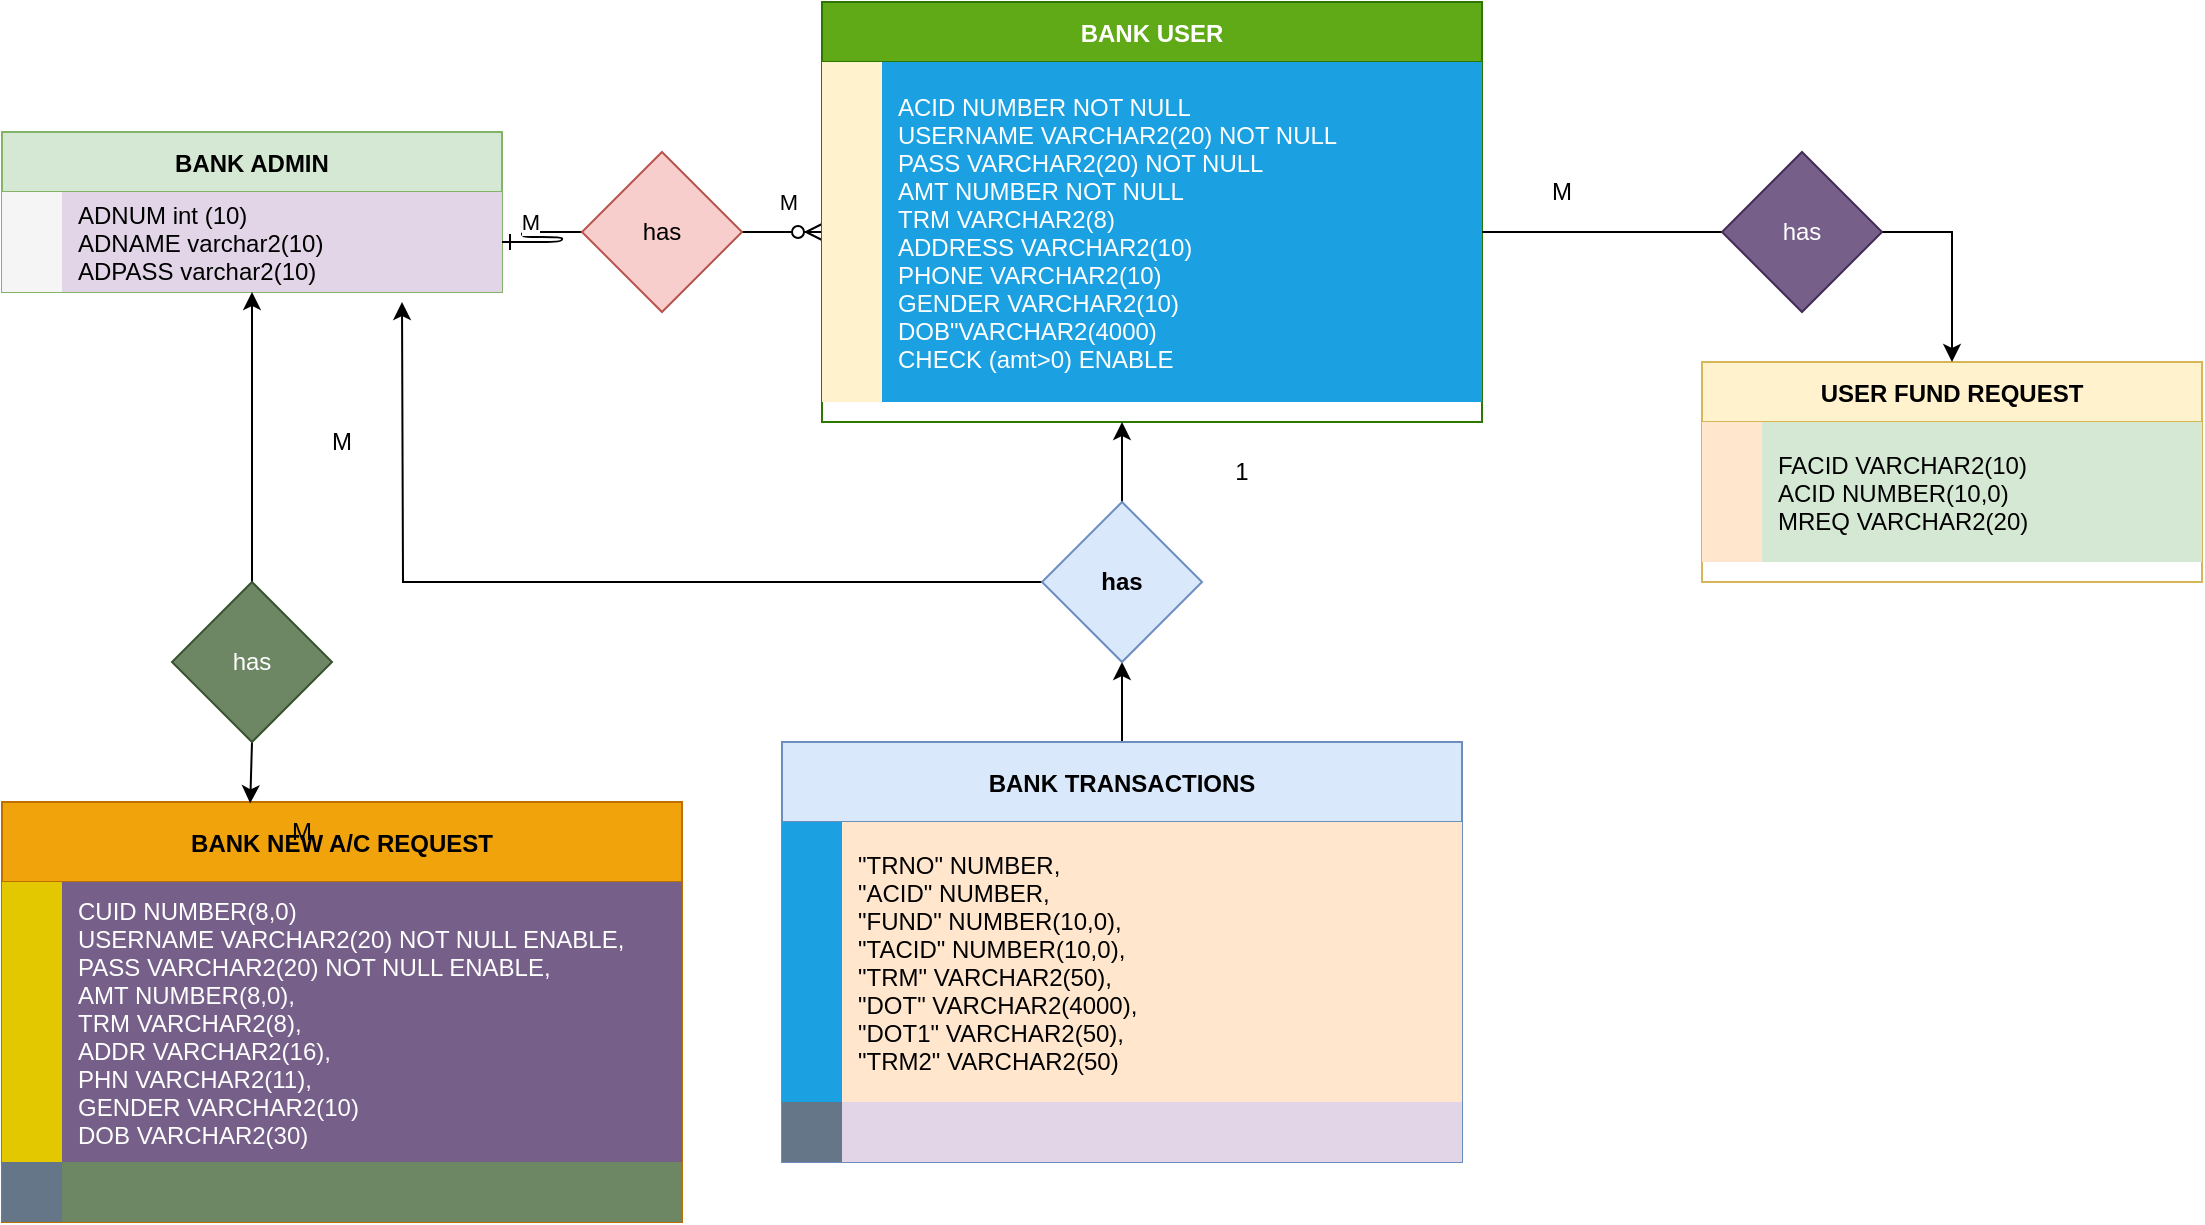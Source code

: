 <mxfile version="20.8.5" type="device"><diagram id="R2lEEEUBdFMjLlhIrx00" name="Page-1"><mxGraphModel dx="1036" dy="1664" grid="1" gridSize="10" guides="1" tooltips="1" connect="1" arrows="1" fold="1" page="1" pageScale="1" pageWidth="850" pageHeight="1100" math="0" shadow="0" extFonts="Permanent Marker^https://fonts.googleapis.com/css?family=Permanent+Marker"><root><mxCell id="0"/><mxCell id="1" parent="0"/><mxCell id="C-vyLk0tnHw3VtMMgP7b-1" value="" style="edgeStyle=entityRelationEdgeStyle;endArrow=ERzeroToMany;startArrow=none;endFill=1;startFill=0;entryX=0;entryY=0.5;entryDx=0;entryDy=0;" parent="1" source="H-M-qe3Lg9mMvCR59zcP-42" target="C-vyLk0tnHw3VtMMgP7b-9" edge="1"><mxGeometry width="100" height="100" relative="1" as="geometry"><mxPoint x="370" y="110" as="sourcePoint"/><mxPoint x="450" y="140" as="targetPoint"/></mxGeometry></mxCell><mxCell id="H-M-qe3Lg9mMvCR59zcP-23" value="M" style="edgeLabel;html=1;align=center;verticalAlign=middle;resizable=0;points=[];" parent="C-vyLk0tnHw3VtMMgP7b-1" vertex="1" connectable="0"><mxGeometry x="0.597" relative="1" as="geometry"><mxPoint x="-1" y="-15" as="offset"/></mxGeometry></mxCell><mxCell id="C-vyLk0tnHw3VtMMgP7b-2" value="BANK USER" style="shape=table;startSize=30;container=1;collapsible=1;childLayout=tableLayout;fixedRows=1;rowLines=0;fontStyle=1;align=center;resizeLast=1;fillColor=#60a917;fontColor=#ffffff;strokeColor=#2D7600;" parent="1" vertex="1"><mxGeometry x="440" y="-10" width="330" height="210" as="geometry"/></mxCell><mxCell id="C-vyLk0tnHw3VtMMgP7b-9" value="" style="shape=partialRectangle;collapsible=0;dropTarget=0;pointerEvents=0;fillColor=none;points=[[0,0.5],[1,0.5]];portConstraint=eastwest;top=0;left=0;right=0;bottom=0;" parent="C-vyLk0tnHw3VtMMgP7b-2" vertex="1"><mxGeometry y="30" width="330" height="170" as="geometry"/></mxCell><mxCell id="C-vyLk0tnHw3VtMMgP7b-10" value="" style="shape=partialRectangle;overflow=hidden;connectable=0;fillColor=#fff2cc;top=0;left=0;bottom=0;right=0;strokeColor=#d6b656;" parent="C-vyLk0tnHw3VtMMgP7b-9" vertex="1"><mxGeometry width="30" height="170" as="geometry"><mxRectangle width="30" height="170" as="alternateBounds"/></mxGeometry></mxCell><mxCell id="C-vyLk0tnHw3VtMMgP7b-11" value="ACID NUMBER NOT NULL&#10;USERNAME VARCHAR2(20) NOT NULL&#10;PASS VARCHAR2(20) NOT NULL&#10;AMT NUMBER NOT NULL &#10;TRM VARCHAR2(8)&#10;ADDRESS VARCHAR2(10)&#10;PHONE VARCHAR2(10)&#10;GENDER VARCHAR2(10)&#10;DOB&quot;VARCHAR2(4000)&#10;&#9; CHECK (amt&gt;0) ENABLE" style="shape=partialRectangle;overflow=hidden;connectable=0;fillColor=#1ba1e2;top=0;left=0;bottom=0;right=0;align=left;spacingLeft=6;fontColor=#ffffff;strokeColor=#006EAF;" parent="C-vyLk0tnHw3VtMMgP7b-9" vertex="1"><mxGeometry x="30" width="300" height="170" as="geometry"><mxRectangle width="300" height="170" as="alternateBounds"/></mxGeometry></mxCell><mxCell id="C-vyLk0tnHw3VtMMgP7b-13" value="BANK NEW A/C REQUEST" style="shape=table;startSize=40;container=1;collapsible=1;childLayout=tableLayout;fixedRows=1;rowLines=0;fontStyle=1;align=center;resizeLast=1;fillColor=#f0a30a;fontColor=#000000;strokeColor=#BD7000;" parent="1" vertex="1"><mxGeometry x="30" y="390" width="340" height="210" as="geometry"/></mxCell><mxCell id="C-vyLk0tnHw3VtMMgP7b-17" value="" style="shape=partialRectangle;collapsible=0;dropTarget=0;pointerEvents=0;fillColor=none;points=[[0,0.5],[1,0.5]];portConstraint=eastwest;top=0;left=0;right=0;bottom=0;" parent="C-vyLk0tnHw3VtMMgP7b-13" vertex="1"><mxGeometry y="40" width="340" height="140" as="geometry"/></mxCell><mxCell id="C-vyLk0tnHw3VtMMgP7b-18" value="" style="shape=partialRectangle;overflow=hidden;connectable=0;fillColor=#e3c800;top=0;left=0;bottom=0;right=0;fontColor=#000000;strokeColor=#B09500;" parent="C-vyLk0tnHw3VtMMgP7b-17" vertex="1"><mxGeometry width="30" height="140" as="geometry"><mxRectangle width="30" height="140" as="alternateBounds"/></mxGeometry></mxCell><mxCell id="C-vyLk0tnHw3VtMMgP7b-19" value="CUID NUMBER(8,0)&#10;USERNAME VARCHAR2(20) NOT NULL ENABLE, &#10;PASS VARCHAR2(20) NOT NULL ENABLE, &#10;AMT NUMBER(8,0), &#10;TRM VARCHAR2(8), &#10;ADDR VARCHAR2(16), &#10;PHN VARCHAR2(11), &#10;GENDER VARCHAR2(10)&#10;DOB VARCHAR2(30)" style="shape=partialRectangle;overflow=hidden;connectable=0;fillColor=#76608a;top=0;left=0;bottom=0;right=0;align=left;spacingLeft=6;fontColor=#ffffff;strokeColor=#432D57;" parent="C-vyLk0tnHw3VtMMgP7b-17" vertex="1"><mxGeometry x="30" width="310" height="140" as="geometry"><mxRectangle width="310" height="140" as="alternateBounds"/></mxGeometry></mxCell><mxCell id="C-vyLk0tnHw3VtMMgP7b-20" value="" style="shape=partialRectangle;collapsible=0;dropTarget=0;pointerEvents=0;fillColor=none;points=[[0,0.5],[1,0.5]];portConstraint=eastwest;top=0;left=0;right=0;bottom=0;" parent="C-vyLk0tnHw3VtMMgP7b-13" vertex="1"><mxGeometry y="180" width="340" height="30" as="geometry"/></mxCell><mxCell id="C-vyLk0tnHw3VtMMgP7b-21" value="" style="shape=partialRectangle;overflow=hidden;connectable=0;fillColor=#647687;top=0;left=0;bottom=0;right=0;fontColor=#ffffff;strokeColor=#314354;" parent="C-vyLk0tnHw3VtMMgP7b-20" vertex="1"><mxGeometry width="30" height="30" as="geometry"><mxRectangle width="30" height="30" as="alternateBounds"/></mxGeometry></mxCell><mxCell id="C-vyLk0tnHw3VtMMgP7b-22" value="" style="shape=partialRectangle;overflow=hidden;connectable=0;fillColor=#6d8764;top=0;left=0;bottom=0;right=0;align=left;spacingLeft=6;fontColor=#ffffff;strokeColor=#3A5431;" parent="C-vyLk0tnHw3VtMMgP7b-20" vertex="1"><mxGeometry x="30" width="310" height="30" as="geometry"><mxRectangle width="310" height="30" as="alternateBounds"/></mxGeometry></mxCell><mxCell id="C-vyLk0tnHw3VtMMgP7b-23" value="BANK ADMIN" style="shape=table;startSize=30;container=1;collapsible=1;childLayout=tableLayout;fixedRows=1;rowLines=0;fontStyle=1;align=center;resizeLast=1;fillColor=#d5e8d4;strokeColor=#82b366;" parent="1" vertex="1"><mxGeometry x="30" y="55" width="250" height="80" as="geometry"/></mxCell><mxCell id="C-vyLk0tnHw3VtMMgP7b-27" value="" style="shape=partialRectangle;collapsible=0;dropTarget=0;pointerEvents=0;fillColor=none;points=[[0,0.5],[1,0.5]];portConstraint=eastwest;top=0;left=0;right=0;bottom=0;" parent="C-vyLk0tnHw3VtMMgP7b-23" vertex="1"><mxGeometry y="30" width="250" height="50" as="geometry"/></mxCell><mxCell id="C-vyLk0tnHw3VtMMgP7b-28" value="" style="shape=partialRectangle;overflow=hidden;connectable=0;fillColor=#f5f5f5;top=0;left=0;bottom=0;right=0;fontColor=#333333;strokeColor=#666666;" parent="C-vyLk0tnHw3VtMMgP7b-27" vertex="1"><mxGeometry width="30" height="50" as="geometry"><mxRectangle width="30" height="50" as="alternateBounds"/></mxGeometry></mxCell><mxCell id="C-vyLk0tnHw3VtMMgP7b-29" value="ADNUM int (10)&#10;ADNAME varchar2(10)&#10;ADPASS varchar2(10)" style="shape=partialRectangle;overflow=hidden;connectable=0;fillColor=#e1d5e7;top=0;left=0;bottom=0;right=0;align=left;spacingLeft=6;strokeColor=#9673a6;" parent="C-vyLk0tnHw3VtMMgP7b-27" vertex="1"><mxGeometry x="30" width="220" height="50" as="geometry"><mxRectangle width="220" height="50" as="alternateBounds"/></mxGeometry></mxCell><mxCell id="H-M-qe3Lg9mMvCR59zcP-3" value="USER FUND REQUEST" style="shape=table;startSize=30;container=1;collapsible=1;childLayout=tableLayout;fixedRows=1;rowLines=0;fontStyle=1;align=center;resizeLast=1;fillColor=#fff2cc;strokeColor=#d6b656;" parent="1" vertex="1"><mxGeometry x="880" y="170" width="250" height="110" as="geometry"/></mxCell><mxCell id="H-M-qe3Lg9mMvCR59zcP-10" value="" style="shape=partialRectangle;collapsible=0;dropTarget=0;pointerEvents=0;fillColor=none;points=[[0,0.5],[1,0.5]];portConstraint=eastwest;top=0;left=0;right=0;bottom=0;" parent="H-M-qe3Lg9mMvCR59zcP-3" vertex="1"><mxGeometry y="30" width="250" height="70" as="geometry"/></mxCell><mxCell id="H-M-qe3Lg9mMvCR59zcP-11" value="" style="shape=partialRectangle;overflow=hidden;connectable=0;fillColor=#ffe6cc;top=0;left=0;bottom=0;right=0;strokeColor=#d79b00;" parent="H-M-qe3Lg9mMvCR59zcP-10" vertex="1"><mxGeometry width="30" height="70" as="geometry"><mxRectangle width="30" height="70" as="alternateBounds"/></mxGeometry></mxCell><mxCell id="H-M-qe3Lg9mMvCR59zcP-12" value="FACID VARCHAR2(10)&#10;ACID NUMBER(10,0)&#10;MREQ VARCHAR2(20)" style="shape=partialRectangle;overflow=hidden;connectable=0;fillColor=#d5e8d4;top=0;left=0;bottom=0;right=0;align=left;spacingLeft=6;strokeColor=#82b366;" parent="H-M-qe3Lg9mMvCR59zcP-10" vertex="1"><mxGeometry x="30" width="220" height="70" as="geometry"><mxRectangle width="220" height="70" as="alternateBounds"/></mxGeometry></mxCell><mxCell id="H-M-qe3Lg9mMvCR59zcP-20" style="edgeStyle=orthogonalEdgeStyle;rounded=0;orthogonalLoop=1;jettySize=auto;html=1;entryX=0.5;entryY=0;entryDx=0;entryDy=0;" parent="1" source="C-vyLk0tnHw3VtMMgP7b-9" target="H-M-qe3Lg9mMvCR59zcP-3" edge="1"><mxGeometry relative="1" as="geometry"/></mxCell><mxCell id="H-M-qe3Lg9mMvCR59zcP-27" value="M" style="text;strokeColor=none;align=center;fillColor=none;html=1;verticalAlign=middle;whiteSpace=wrap;rounded=0;" parent="1" vertex="1"><mxGeometry x="780" y="70" width="60" height="30" as="geometry"/></mxCell><mxCell id="H-M-qe3Lg9mMvCR59zcP-28" value="M" style="text;strokeColor=none;align=center;fillColor=none;html=1;verticalAlign=middle;whiteSpace=wrap;rounded=0;" parent="1" vertex="1"><mxGeometry x="150" y="390" width="60" height="30" as="geometry"/></mxCell><mxCell id="H-M-qe3Lg9mMvCR59zcP-29" value="M" style="text;strokeColor=none;align=center;fillColor=none;html=1;verticalAlign=middle;whiteSpace=wrap;rounded=0;" parent="1" vertex="1"><mxGeometry x="170" y="195" width="60" height="30" as="geometry"/></mxCell><mxCell id="H-M-qe3Lg9mMvCR59zcP-31" value="1" style="text;strokeColor=none;align=center;fillColor=none;html=1;verticalAlign=middle;whiteSpace=wrap;rounded=0;" parent="1" vertex="1"><mxGeometry x="620" y="210" width="60" height="30" as="geometry"/></mxCell><mxCell id="H-M-qe3Lg9mMvCR59zcP-37" style="edgeStyle=orthogonalEdgeStyle;rounded=0;orthogonalLoop=1;jettySize=auto;html=1;entryX=0.5;entryY=1;entryDx=0;entryDy=0;entryPerimeter=0;" parent="1" source="H-M-qe3Lg9mMvCR59zcP-32" target="C-vyLk0tnHw3VtMMgP7b-27" edge="1"><mxGeometry relative="1" as="geometry"/></mxCell><mxCell id="QJ7ARzNWfoZbxsYCv4Zx-1" style="edgeStyle=orthogonalEdgeStyle;rounded=0;orthogonalLoop=1;jettySize=auto;html=1;exitX=0.5;exitY=1;exitDx=0;exitDy=0;entryX=0.365;entryY=0.003;entryDx=0;entryDy=0;entryPerimeter=0;" edge="1" parent="1" source="H-M-qe3Lg9mMvCR59zcP-32" target="C-vyLk0tnHw3VtMMgP7b-13"><mxGeometry relative="1" as="geometry"/></mxCell><mxCell id="H-M-qe3Lg9mMvCR59zcP-32" value="has" style="rhombus;whiteSpace=wrap;html=1;fillColor=#6d8764;fontColor=#ffffff;strokeColor=#3A5431;" parent="1" vertex="1"><mxGeometry x="115" y="280" width="80" height="80" as="geometry"/></mxCell><mxCell id="H-M-qe3Lg9mMvCR59zcP-43" value="" style="edgeStyle=entityRelationEdgeStyle;endArrow=none;startArrow=ERone;endFill=1;startFill=0;entryX=0;entryY=0.5;entryDx=0;entryDy=0;" parent="1" source="C-vyLk0tnHw3VtMMgP7b-27" target="H-M-qe3Lg9mMvCR59zcP-42" edge="1"><mxGeometry width="100" height="100" relative="1" as="geometry"><mxPoint x="310" y="115" as="sourcePoint"/><mxPoint x="440" y="105" as="targetPoint"/></mxGeometry></mxCell><mxCell id="H-M-qe3Lg9mMvCR59zcP-45" value="M" style="edgeLabel;html=1;align=center;verticalAlign=middle;resizable=0;points=[];" parent="H-M-qe3Lg9mMvCR59zcP-43" vertex="1" connectable="0"><mxGeometry x="-0.672" y="1" relative="1" as="geometry"><mxPoint y="-9" as="offset"/></mxGeometry></mxCell><mxCell id="H-M-qe3Lg9mMvCR59zcP-42" value="has" style="rhombus;whiteSpace=wrap;html=1;fillColor=#f8cecc;strokeColor=#b85450;" parent="1" vertex="1"><mxGeometry x="320" y="65" width="80" height="80" as="geometry"/></mxCell><mxCell id="H-M-qe3Lg9mMvCR59zcP-46" value="has" style="rhombus;whiteSpace=wrap;html=1;fillColor=#76608a;fontColor=#ffffff;strokeColor=#432D57;" parent="1" vertex="1"><mxGeometry x="890" y="65" width="80" height="80" as="geometry"/></mxCell><mxCell id="QJ7ARzNWfoZbxsYCv4Zx-11" value="" style="edgeStyle=orthogonalEdgeStyle;rounded=0;orthogonalLoop=1;jettySize=auto;html=1;" edge="1" parent="1" source="QJ7ARzNWfoZbxsYCv4Zx-2" target="QJ7ARzNWfoZbxsYCv4Zx-10"><mxGeometry relative="1" as="geometry"/></mxCell><mxCell id="QJ7ARzNWfoZbxsYCv4Zx-2" value="BANK TRANSACTIONS" style="shape=table;startSize=40;container=1;collapsible=1;childLayout=tableLayout;fixedRows=1;rowLines=0;fontStyle=1;align=center;resizeLast=1;fillColor=#dae8fc;strokeColor=#6c8ebf;" vertex="1" parent="1"><mxGeometry x="420" y="360" width="340" height="210" as="geometry"/></mxCell><mxCell id="QJ7ARzNWfoZbxsYCv4Zx-3" value="" style="shape=partialRectangle;collapsible=0;dropTarget=0;pointerEvents=0;fillColor=none;points=[[0,0.5],[1,0.5]];portConstraint=eastwest;top=0;left=0;right=0;bottom=0;" vertex="1" parent="QJ7ARzNWfoZbxsYCv4Zx-2"><mxGeometry y="40" width="340" height="140" as="geometry"/></mxCell><mxCell id="QJ7ARzNWfoZbxsYCv4Zx-4" value="" style="shape=partialRectangle;overflow=hidden;connectable=0;fillColor=#1ba1e2;top=0;left=0;bottom=0;right=0;fontColor=#ffffff;strokeColor=#006EAF;" vertex="1" parent="QJ7ARzNWfoZbxsYCv4Zx-3"><mxGeometry width="30" height="140" as="geometry"><mxRectangle width="30" height="140" as="alternateBounds"/></mxGeometry></mxCell><mxCell id="QJ7ARzNWfoZbxsYCv4Zx-5" value="&quot;TRNO&quot; NUMBER, &#10;&#9;&quot;ACID&quot; NUMBER, &#10;&#9;&quot;FUND&quot; NUMBER(10,0), &#10;&#9;&quot;TACID&quot; NUMBER(10,0), &#10;&#9;&quot;TRM&quot; VARCHAR2(50), &#10;&#9;&quot;DOT&quot; VARCHAR2(4000), &#10;&#9;&quot;DOT1&quot; VARCHAR2(50), &#10;&#9;&quot;TRM2&quot; VARCHAR2(50)" style="shape=partialRectangle;overflow=hidden;connectable=0;fillColor=#ffe6cc;top=0;left=0;bottom=0;right=0;align=left;spacingLeft=6;strokeColor=#d79b00;" vertex="1" parent="QJ7ARzNWfoZbxsYCv4Zx-3"><mxGeometry x="30" width="310" height="140" as="geometry"><mxRectangle width="310" height="140" as="alternateBounds"/></mxGeometry></mxCell><mxCell id="QJ7ARzNWfoZbxsYCv4Zx-6" value="" style="shape=partialRectangle;collapsible=0;dropTarget=0;pointerEvents=0;fillColor=none;points=[[0,0.5],[1,0.5]];portConstraint=eastwest;top=0;left=0;right=0;bottom=0;" vertex="1" parent="QJ7ARzNWfoZbxsYCv4Zx-2"><mxGeometry y="180" width="340" height="30" as="geometry"/></mxCell><mxCell id="QJ7ARzNWfoZbxsYCv4Zx-7" value="" style="shape=partialRectangle;overflow=hidden;connectable=0;fillColor=#647687;top=0;left=0;bottom=0;right=0;fontColor=#ffffff;strokeColor=#314354;" vertex="1" parent="QJ7ARzNWfoZbxsYCv4Zx-6"><mxGeometry width="30" height="30" as="geometry"><mxRectangle width="30" height="30" as="alternateBounds"/></mxGeometry></mxCell><mxCell id="QJ7ARzNWfoZbxsYCv4Zx-8" value="" style="shape=partialRectangle;overflow=hidden;connectable=0;fillColor=#e1d5e7;top=0;left=0;bottom=0;right=0;align=left;spacingLeft=6;strokeColor=#9673a6;" vertex="1" parent="QJ7ARzNWfoZbxsYCv4Zx-6"><mxGeometry x="30" width="310" height="30" as="geometry"><mxRectangle width="310" height="30" as="alternateBounds"/></mxGeometry></mxCell><mxCell id="QJ7ARzNWfoZbxsYCv4Zx-12" style="edgeStyle=orthogonalEdgeStyle;rounded=0;orthogonalLoop=1;jettySize=auto;html=1;exitX=0.5;exitY=0;exitDx=0;exitDy=0;" edge="1" parent="1" source="QJ7ARzNWfoZbxsYCv4Zx-10"><mxGeometry relative="1" as="geometry"><mxPoint x="590" y="200" as="targetPoint"/></mxGeometry></mxCell><mxCell id="QJ7ARzNWfoZbxsYCv4Zx-13" style="edgeStyle=orthogonalEdgeStyle;rounded=0;orthogonalLoop=1;jettySize=auto;html=1;" edge="1" parent="1" source="QJ7ARzNWfoZbxsYCv4Zx-10"><mxGeometry relative="1" as="geometry"><mxPoint x="230" y="140" as="targetPoint"/></mxGeometry></mxCell><mxCell id="QJ7ARzNWfoZbxsYCv4Zx-10" value="has" style="rhombus;whiteSpace=wrap;html=1;fillColor=#dae8fc;strokeColor=#6c8ebf;startSize=40;fontStyle=1;" vertex="1" parent="1"><mxGeometry x="550" y="240" width="80" height="80" as="geometry"/></mxCell></root></mxGraphModel></diagram></mxfile>